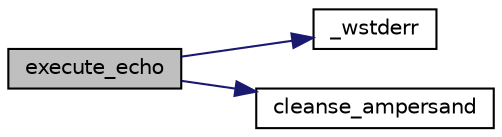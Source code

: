 digraph "execute_echo"
{
 // LATEX_PDF_SIZE
  edge [fontname="Helvetica",fontsize="10",labelfontname="Helvetica",labelfontsize="10"];
  node [fontname="Helvetica",fontsize="10",shape=record];
  rankdir="LR";
  Node1 [label="execute_echo",height=0.2,width=0.4,color="black", fillcolor="grey75", style="filled", fontcolor="black",tooltip="\"Echo\" internal command."];
  Node1 -> Node2 [color="midnightblue",fontsize="10",style="solid",fontname="Helvetica"];
  Node2 [label="_wstderr",height=0.2,width=0.4,color="black", fillcolor="white", style="filled",URL="$shell_8c.html#a7bd584762a177ee757e6c16df784b455",tooltip="Monkeypatch of perror and fprintf(stderr, ...). Needed due to \"bad\" management of some IDE/Shell term..."];
  Node1 -> Node3 [color="midnightblue",fontsize="10",style="solid",fontname="Helvetica"];
  Node3 [label="cleanse_ampersand",height=0.2,width=0.4,color="black", fillcolor="white", style="filled",URL="$cmd__utils_8h.html#a124771442ef05367e7ed24387026a1d2",tooltip="This function doesn't check for valid arg, it expects a valid string with \" &\" at the end,..."];
}
